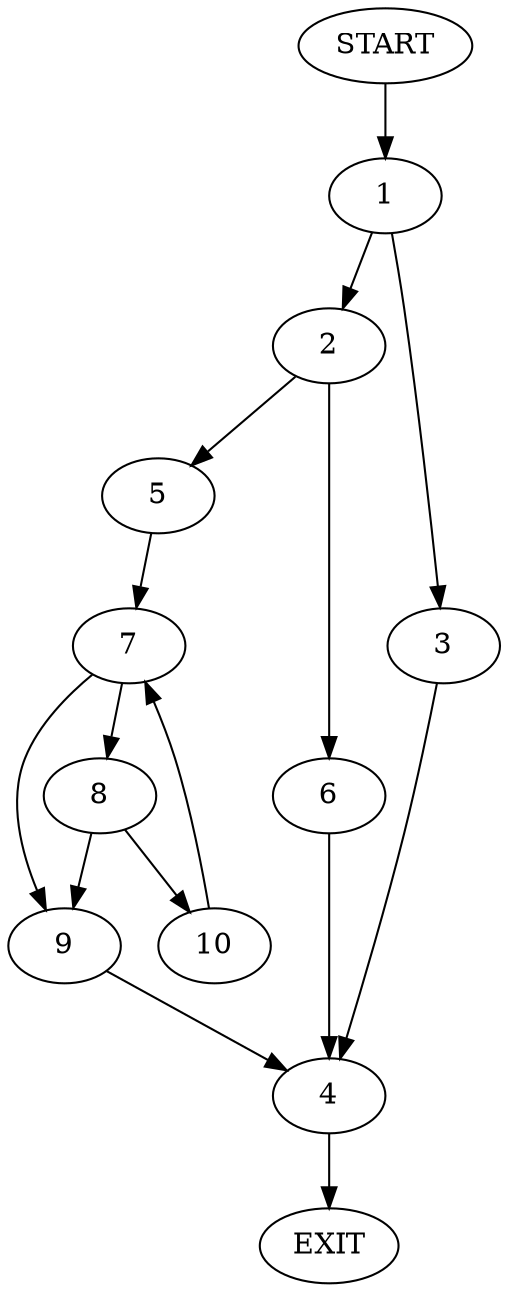 digraph {
0 [label="START"]
11 [label="EXIT"]
0 -> 1
1 -> 2
1 -> 3
3 -> 4
2 -> 5
2 -> 6
4 -> 11
6 -> 4
5 -> 7
7 -> 8
7 -> 9
9 -> 4
8 -> 10
8 -> 9
10 -> 7
}
